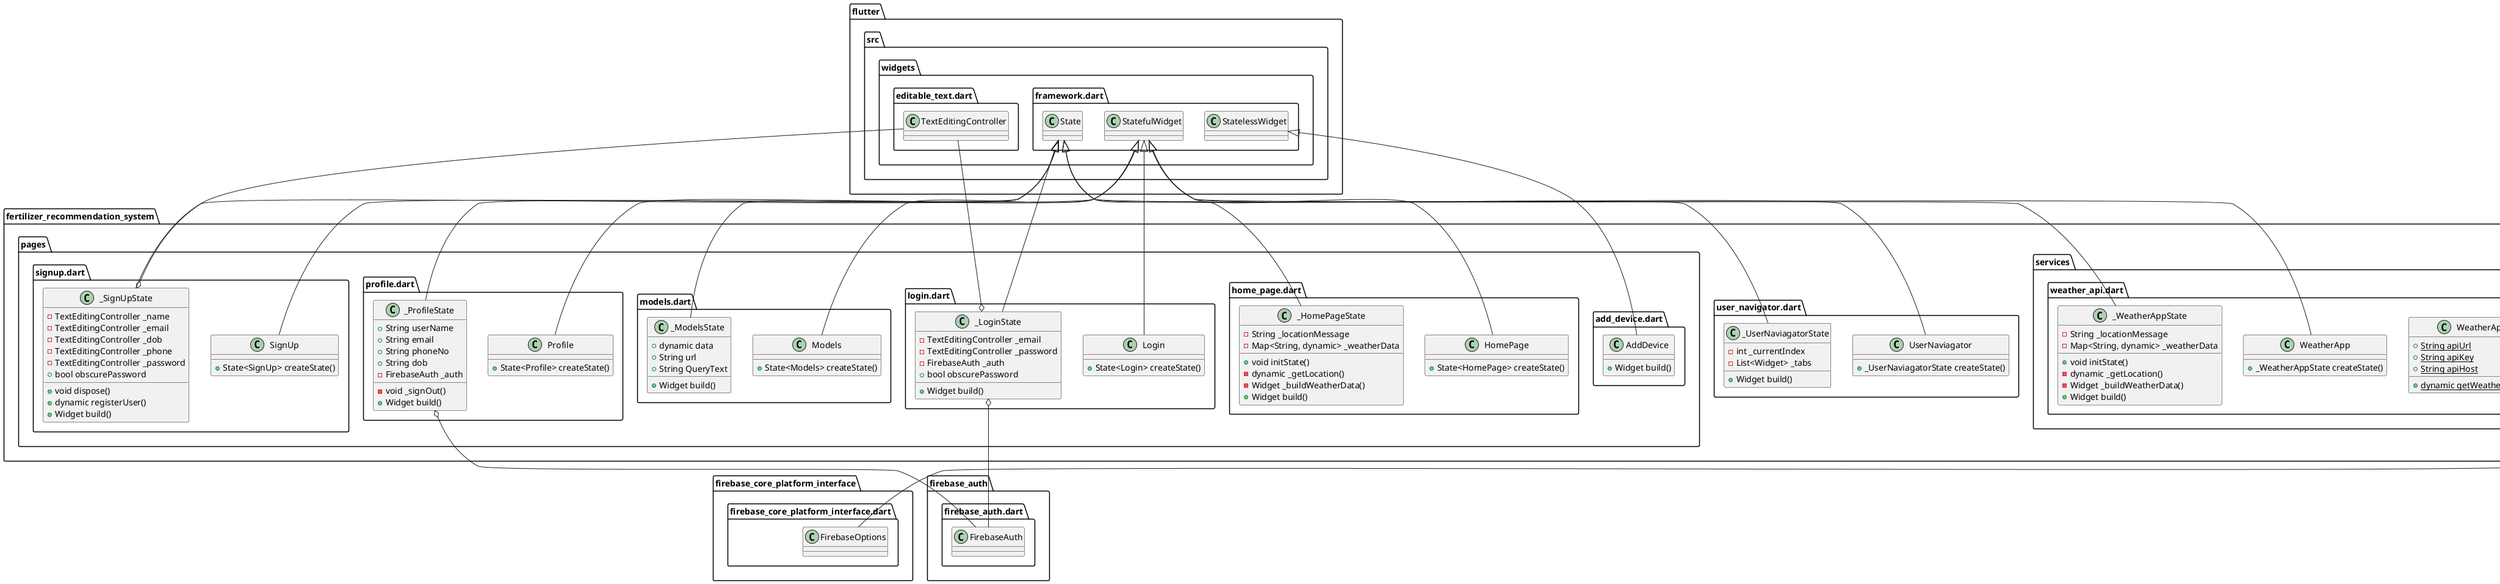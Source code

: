 @startuml
set namespaceSeparator ::

class "fertilizer_recommendation_system::firebase_options.dart::DefaultFirebaseOptions" {
  {static} +FirebaseOptions web
  {static} +FirebaseOptions android
  {static} +FirebaseOptions ios
  {static} +FirebaseOptions currentPlatform
}

"fertilizer_recommendation_system::firebase_options.dart::DefaultFirebaseOptions" o-- "firebase_core_platform_interface::firebase_core_platform_interface.dart::FirebaseOptions"

class "fertilizer_recommendation_system::pages::add_device.dart::AddDevice" {
  +Widget build()
}

"flutter::src::widgets::framework.dart::StatelessWidget" <|-- "fertilizer_recommendation_system::pages::add_device.dart::AddDevice"

class "fertilizer_recommendation_system::pages::home_page.dart::HomePage" {
  +State<HomePage> createState()
}

"flutter::src::widgets::framework.dart::StatefulWidget" <|-- "fertilizer_recommendation_system::pages::home_page.dart::HomePage"

class "fertilizer_recommendation_system::pages::home_page.dart::_HomePageState" {
  -String _locationMessage
  -Map<String, dynamic> _weatherData
  +void initState()
  -dynamic _getLocation()
  -Widget _buildWeatherData()
  +Widget build()
}

"flutter::src::widgets::framework.dart::State" <|-- "fertilizer_recommendation_system::pages::home_page.dart::_HomePageState"

class "fertilizer_recommendation_system::pages::login.dart::Login" {
  +State<Login> createState()
}

"flutter::src::widgets::framework.dart::StatefulWidget" <|-- "fertilizer_recommendation_system::pages::login.dart::Login"

class "fertilizer_recommendation_system::pages::login.dart::_LoginState" {
  -TextEditingController _email
  -TextEditingController _password
  -FirebaseAuth _auth
  +bool obscurePassword
  +Widget build()
}

"fertilizer_recommendation_system::pages::login.dart::_LoginState" o-- "flutter::src::widgets::editable_text.dart::TextEditingController"
"fertilizer_recommendation_system::pages::login.dart::_LoginState" o-- "firebase_auth::firebase_auth.dart::FirebaseAuth"
"flutter::src::widgets::framework.dart::State" <|-- "fertilizer_recommendation_system::pages::login.dart::_LoginState"

class "fertilizer_recommendation_system::pages::models.dart::Models" {
  +State<Models> createState()
}

"flutter::src::widgets::framework.dart::StatefulWidget" <|-- "fertilizer_recommendation_system::pages::models.dart::Models"

class "fertilizer_recommendation_system::pages::models.dart::_ModelsState" {
  +dynamic data
  +String url
  +String QueryText
  +Widget build()
}

"flutter::src::widgets::framework.dart::State" <|-- "fertilizer_recommendation_system::pages::models.dart::_ModelsState"

class "fertilizer_recommendation_system::pages::profile.dart::Profile" {
  +State<Profile> createState()
}

"flutter::src::widgets::framework.dart::StatefulWidget" <|-- "fertilizer_recommendation_system::pages::profile.dart::Profile"

class "fertilizer_recommendation_system::pages::profile.dart::_ProfileState" {
  +String userName
  +String email
  +String phoneNo
  +String dob
  -FirebaseAuth _auth
  -void _signOut()
  +Widget build()
}

"fertilizer_recommendation_system::pages::profile.dart::_ProfileState" o-- "firebase_auth::firebase_auth.dart::FirebaseAuth"
"flutter::src::widgets::framework.dart::State" <|-- "fertilizer_recommendation_system::pages::profile.dart::_ProfileState"

class "fertilizer_recommendation_system::pages::signup.dart::SignUp" {
  +State<SignUp> createState()
}

"flutter::src::widgets::framework.dart::StatefulWidget" <|-- "fertilizer_recommendation_system::pages::signup.dart::SignUp"

class "fertilizer_recommendation_system::pages::signup.dart::_SignUpState" {
  -TextEditingController _name
  -TextEditingController _email
  -TextEditingController _dob
  -TextEditingController _phone
  -TextEditingController _password
  +bool obscurePassword
  +void dispose()
  +dynamic registerUser()
  +Widget build()
}

"fertilizer_recommendation_system::pages::signup.dart::_SignUpState" o-- "flutter::src::widgets::editable_text.dart::TextEditingController"
"flutter::src::widgets::framework.dart::State" <|-- "fertilizer_recommendation_system::pages::signup.dart::_SignUpState"

class "fertilizer_recommendation_system::services::weather_api.dart::WeatherApi" {
  {static} +String apiUrl
  {static} +String apiKey
  {static} +String apiHost
  {static} +dynamic getWeatherData()
}

class "fertilizer_recommendation_system::services::weather_api.dart::WeatherApp" {
  +_WeatherAppState createState()
}

"flutter::src::widgets::framework.dart::StatefulWidget" <|-- "fertilizer_recommendation_system::services::weather_api.dart::WeatherApp"

class "fertilizer_recommendation_system::services::weather_api.dart::_WeatherAppState" {
  -String _locationMessage
  -Map<String, dynamic> _weatherData
  +void initState()
  -dynamic _getLocation()
  -Widget _buildWeatherData()
  +Widget build()
}

"flutter::src::widgets::framework.dart::State" <|-- "fertilizer_recommendation_system::services::weather_api.dart::_WeatherAppState"

class "fertilizer_recommendation_system::user_navigator.dart::UserNaviagator" {
  +_UserNaviagatorState createState()
}

"flutter::src::widgets::framework.dart::StatefulWidget" <|-- "fertilizer_recommendation_system::user_navigator.dart::UserNaviagator"

class "fertilizer_recommendation_system::user_navigator.dart::_UserNaviagatorState" {
  -int _currentIndex
  -List<Widget> _tabs
  +Widget build()
}

"flutter::src::widgets::framework.dart::State" <|-- "fertilizer_recommendation_system::user_navigator.dart::_UserNaviagatorState"
@enduml
